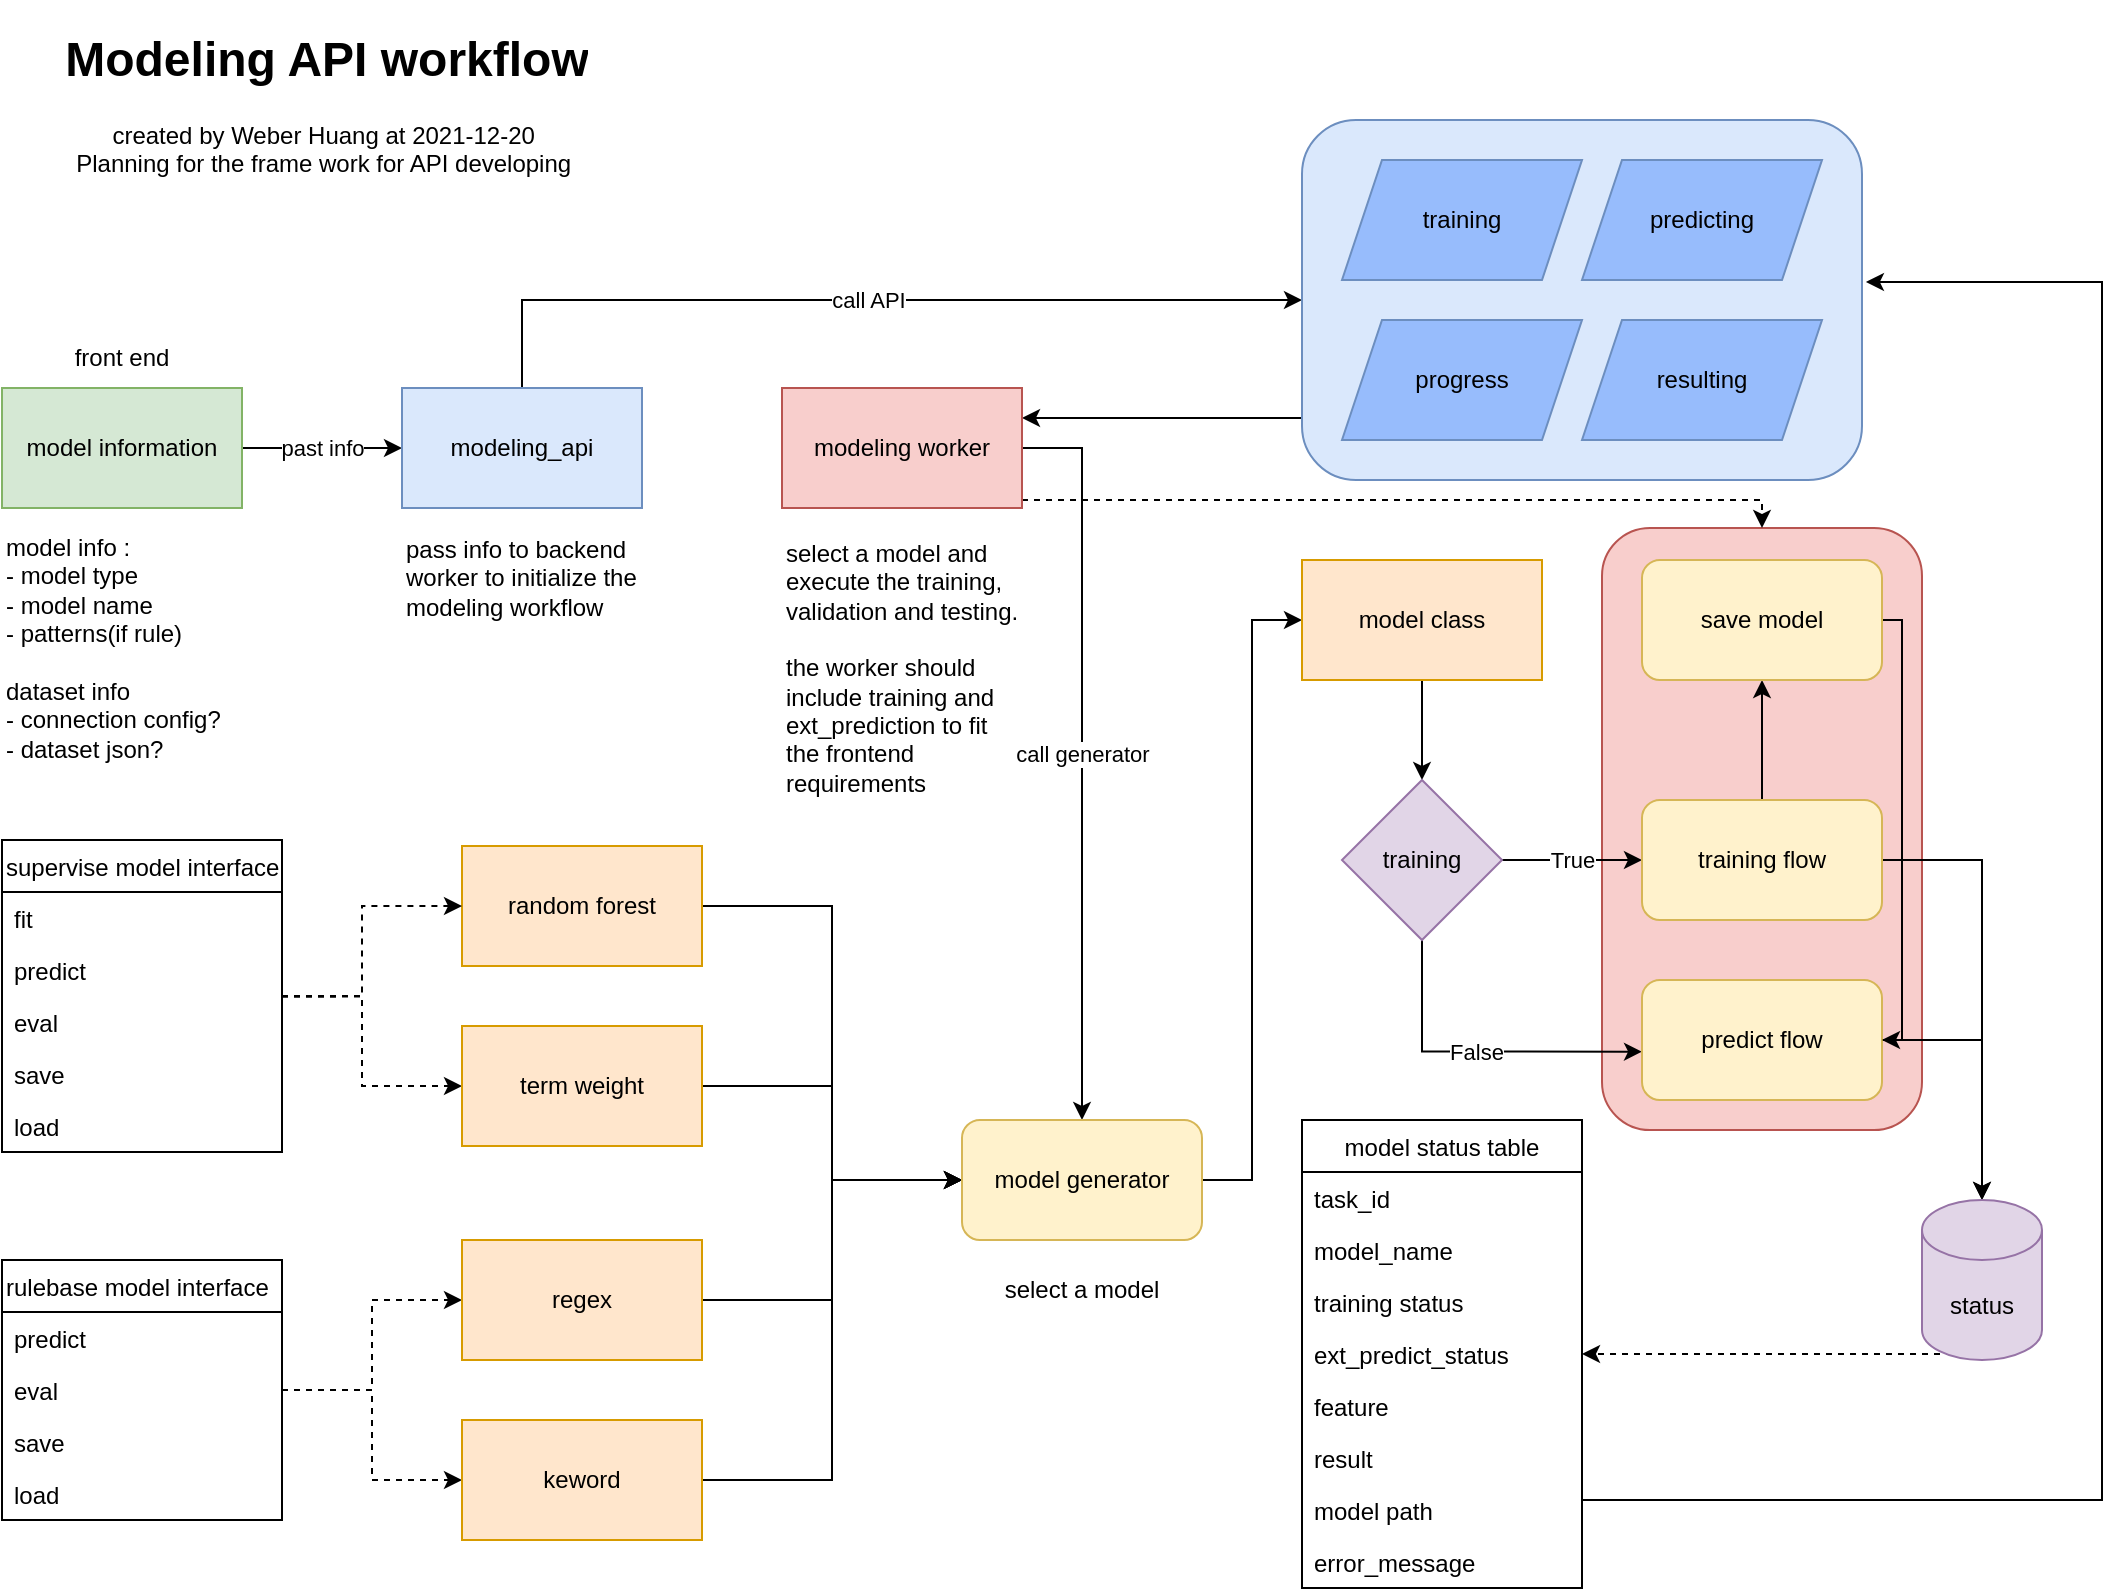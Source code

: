 <mxfile version="15.5.6" type="device" pages="3"><diagram id="o_Kh3x4oxrIOSofBaeMR" name="API planning"><mxGraphModel dx="1422" dy="846" grid="1" gridSize="10" guides="1" tooltips="1" connect="1" arrows="1" fold="1" page="1" pageScale="1" pageWidth="1169" pageHeight="827" math="0" shadow="0"><root><mxCell id="0"/><mxCell id="1" parent="0"/><mxCell id="mBp6dwfjE4HnLQVGmUGq-87" value="" style="rounded=1;whiteSpace=wrap;html=1;fillColor=#f8cecc;align=center;strokeColor=#b85450;" vertex="1" parent="1"><mxGeometry x="870" y="274" width="160" height="301" as="geometry"/></mxCell><mxCell id="mBp6dwfjE4HnLQVGmUGq-78" style="edgeStyle=orthogonalEdgeStyle;rounded=0;orthogonalLoop=1;jettySize=auto;html=1;entryX=1;entryY=0.25;entryDx=0;entryDy=0;" edge="1" parent="1" source="mBp6dwfjE4HnLQVGmUGq-76" target="mBp6dwfjE4HnLQVGmUGq-3"><mxGeometry relative="1" as="geometry"><Array as="points"><mxPoint x="690" y="219"/><mxPoint x="690" y="219"/></Array></mxGeometry></mxCell><mxCell id="mBp6dwfjE4HnLQVGmUGq-7" value="past info" style="edgeStyle=orthogonalEdgeStyle;rounded=0;orthogonalLoop=1;jettySize=auto;html=1;entryX=0;entryY=0.5;entryDx=0;entryDy=0;" edge="1" parent="1" source="mBp6dwfjE4HnLQVGmUGq-1" target="mBp6dwfjE4HnLQVGmUGq-2"><mxGeometry relative="1" as="geometry"/></mxCell><mxCell id="mBp6dwfjE4HnLQVGmUGq-1" value="model information" style="rounded=0;whiteSpace=wrap;html=1;fillColor=#d5e8d4;strokeColor=#82b366;" vertex="1" parent="1"><mxGeometry x="70" y="204" width="120" height="60" as="geometry"/></mxCell><mxCell id="mBp6dwfjE4HnLQVGmUGq-77" value="call API" style="edgeStyle=orthogonalEdgeStyle;rounded=0;orthogonalLoop=1;jettySize=auto;html=1;entryX=0;entryY=0.5;entryDx=0;entryDy=0;" edge="1" parent="1" source="mBp6dwfjE4HnLQVGmUGq-2" target="mBp6dwfjE4HnLQVGmUGq-76"><mxGeometry relative="1" as="geometry"><Array as="points"><mxPoint x="330" y="160"/></Array></mxGeometry></mxCell><mxCell id="mBp6dwfjE4HnLQVGmUGq-2" value="modeling_api" style="rounded=0;whiteSpace=wrap;html=1;fillColor=#dae8fc;strokeColor=#6c8ebf;" vertex="1" parent="1"><mxGeometry x="270" y="204" width="120" height="60" as="geometry"/></mxCell><mxCell id="mBp6dwfjE4HnLQVGmUGq-39" value="call generator" style="edgeStyle=orthogonalEdgeStyle;rounded=0;orthogonalLoop=1;jettySize=auto;html=1;entryX=0.5;entryY=0;entryDx=0;entryDy=0;" edge="1" parent="1" source="mBp6dwfjE4HnLQVGmUGq-3" target="mBp6dwfjE4HnLQVGmUGq-33"><mxGeometry relative="1" as="geometry"><Array as="points"><mxPoint x="610" y="234"/></Array></mxGeometry></mxCell><mxCell id="mBp6dwfjE4HnLQVGmUGq-90" style="edgeStyle=orthogonalEdgeStyle;rounded=0;orthogonalLoop=1;jettySize=auto;html=1;dashed=1;" edge="1" parent="1" source="mBp6dwfjE4HnLQVGmUGq-3" target="mBp6dwfjE4HnLQVGmUGq-87"><mxGeometry relative="1" as="geometry"><Array as="points"><mxPoint x="950" y="260"/></Array></mxGeometry></mxCell><mxCell id="mBp6dwfjE4HnLQVGmUGq-3" value="modeling worker" style="rounded=0;whiteSpace=wrap;html=1;fillColor=#f8cecc;strokeColor=#b85450;" vertex="1" parent="1"><mxGeometry x="460" y="204" width="120" height="60" as="geometry"/></mxCell><mxCell id="mBp6dwfjE4HnLQVGmUGq-4" value="model info :&amp;nbsp;&lt;br&gt;- model type&lt;br&gt;- model name&lt;br&gt;- patterns(if rule)&lt;br&gt;&lt;br&gt;dataset info&lt;br&gt;- connection config?&lt;br&gt;- dataset json?&lt;br&gt;" style="text;html=1;strokeColor=none;fillColor=none;align=left;verticalAlign=middle;whiteSpace=wrap;rounded=0;" vertex="1" parent="1"><mxGeometry x="70" y="274" width="120" height="120" as="geometry"/></mxCell><mxCell id="mBp6dwfjE4HnLQVGmUGq-5" value="pass info to backend worker to initialize the modeling workflow" style="text;html=1;strokeColor=none;fillColor=none;align=left;verticalAlign=middle;whiteSpace=wrap;rounded=0;" vertex="1" parent="1"><mxGeometry x="270" y="274" width="120" height="50" as="geometry"/></mxCell><mxCell id="mBp6dwfjE4HnLQVGmUGq-6" value="select a model and execute the training, validation and testing.&lt;br&gt;&lt;br&gt;the worker should include training and ext_prediction to fit the frontend requirements" style="text;html=1;strokeColor=none;fillColor=none;align=left;verticalAlign=middle;whiteSpace=wrap;rounded=0;" vertex="1" parent="1"><mxGeometry x="460" y="274" width="120" height="140" as="geometry"/></mxCell><mxCell id="mBp6dwfjE4HnLQVGmUGq-30" style="edgeStyle=orthogonalEdgeStyle;rounded=0;orthogonalLoop=1;jettySize=auto;html=1;entryX=0;entryY=0.5;entryDx=0;entryDy=0;dashed=1;" edge="1" parent="1" source="mBp6dwfjE4HnLQVGmUGq-9" target="mBp6dwfjE4HnLQVGmUGq-24"><mxGeometry relative="1" as="geometry"><Array as="points"><mxPoint x="250" y="508"/><mxPoint x="250" y="553"/></Array></mxGeometry></mxCell><mxCell id="mBp6dwfjE4HnLQVGmUGq-9" value="supervise model interface" style="swimlane;fontStyle=0;childLayout=stackLayout;horizontal=1;startSize=26;fillColor=none;horizontalStack=0;resizeParent=1;resizeParentMax=0;resizeLast=0;collapsible=1;marginBottom=0;align=left;" vertex="1" parent="1"><mxGeometry x="70" y="430" width="140" height="156" as="geometry"><mxRectangle x="990" y="58" width="170" height="26" as="alternateBounds"/></mxGeometry></mxCell><mxCell id="mBp6dwfjE4HnLQVGmUGq-11" value="fit" style="text;strokeColor=none;fillColor=none;align=left;verticalAlign=top;spacingLeft=4;spacingRight=4;overflow=hidden;rotatable=0;points=[[0,0.5],[1,0.5]];portConstraint=eastwest;" vertex="1" parent="mBp6dwfjE4HnLQVGmUGq-9"><mxGeometry y="26" width="140" height="26" as="geometry"/></mxCell><mxCell id="mBp6dwfjE4HnLQVGmUGq-12" value="predict&#10;" style="text;strokeColor=none;fillColor=none;align=left;verticalAlign=top;spacingLeft=4;spacingRight=4;overflow=hidden;rotatable=0;points=[[0,0.5],[1,0.5]];portConstraint=eastwest;" vertex="1" parent="mBp6dwfjE4HnLQVGmUGq-9"><mxGeometry y="52" width="140" height="26" as="geometry"/></mxCell><mxCell id="mBp6dwfjE4HnLQVGmUGq-14" value="eval" style="text;strokeColor=none;fillColor=none;align=left;verticalAlign=top;spacingLeft=4;spacingRight=4;overflow=hidden;rotatable=0;points=[[0,0.5],[1,0.5]];portConstraint=eastwest;" vertex="1" parent="mBp6dwfjE4HnLQVGmUGq-9"><mxGeometry y="78" width="140" height="26" as="geometry"/></mxCell><mxCell id="mBp6dwfjE4HnLQVGmUGq-15" value="save" style="text;strokeColor=none;fillColor=none;align=left;verticalAlign=top;spacingLeft=4;spacingRight=4;overflow=hidden;rotatable=0;points=[[0,0.5],[1,0.5]];portConstraint=eastwest;" vertex="1" parent="mBp6dwfjE4HnLQVGmUGq-9"><mxGeometry y="104" width="140" height="26" as="geometry"/></mxCell><mxCell id="mBp6dwfjE4HnLQVGmUGq-16" value="load" style="text;strokeColor=none;fillColor=none;align=left;verticalAlign=top;spacingLeft=4;spacingRight=4;overflow=hidden;rotatable=0;points=[[0,0.5],[1,0.5]];portConstraint=eastwest;" vertex="1" parent="mBp6dwfjE4HnLQVGmUGq-9"><mxGeometry y="130" width="140" height="26" as="geometry"/></mxCell><mxCell id="mBp6dwfjE4HnLQVGmUGq-31" style="edgeStyle=orthogonalEdgeStyle;rounded=0;orthogonalLoop=1;jettySize=auto;html=1;entryX=0;entryY=0.5;entryDx=0;entryDy=0;dashed=1;" edge="1" parent="1" source="mBp6dwfjE4HnLQVGmUGq-17" target="mBp6dwfjE4HnLQVGmUGq-26"><mxGeometry relative="1" as="geometry"/></mxCell><mxCell id="mBp6dwfjE4HnLQVGmUGq-32" style="edgeStyle=orthogonalEdgeStyle;rounded=0;orthogonalLoop=1;jettySize=auto;html=1;entryX=0;entryY=0.5;entryDx=0;entryDy=0;dashed=1;" edge="1" parent="1" source="mBp6dwfjE4HnLQVGmUGq-17" target="mBp6dwfjE4HnLQVGmUGq-27"><mxGeometry relative="1" as="geometry"/></mxCell><mxCell id="mBp6dwfjE4HnLQVGmUGq-17" value="rulebase model interface" style="swimlane;fontStyle=0;childLayout=stackLayout;horizontal=1;startSize=26;fillColor=none;horizontalStack=0;resizeParent=1;resizeParentMax=0;resizeLast=0;collapsible=1;marginBottom=0;align=left;" vertex="1" parent="1"><mxGeometry x="70" y="640" width="140" height="130" as="geometry"><mxRectangle x="990" y="58" width="170" height="26" as="alternateBounds"/></mxGeometry></mxCell><mxCell id="mBp6dwfjE4HnLQVGmUGq-19" value="predict&#10;" style="text;strokeColor=none;fillColor=none;align=left;verticalAlign=top;spacingLeft=4;spacingRight=4;overflow=hidden;rotatable=0;points=[[0,0.5],[1,0.5]];portConstraint=eastwest;" vertex="1" parent="mBp6dwfjE4HnLQVGmUGq-17"><mxGeometry y="26" width="140" height="26" as="geometry"/></mxCell><mxCell id="mBp6dwfjE4HnLQVGmUGq-20" value="eval" style="text;strokeColor=none;fillColor=none;align=left;verticalAlign=top;spacingLeft=4;spacingRight=4;overflow=hidden;rotatable=0;points=[[0,0.5],[1,0.5]];portConstraint=eastwest;" vertex="1" parent="mBp6dwfjE4HnLQVGmUGq-17"><mxGeometry y="52" width="140" height="26" as="geometry"/></mxCell><mxCell id="mBp6dwfjE4HnLQVGmUGq-21" value="save" style="text;strokeColor=none;fillColor=none;align=left;verticalAlign=top;spacingLeft=4;spacingRight=4;overflow=hidden;rotatable=0;points=[[0,0.5],[1,0.5]];portConstraint=eastwest;" vertex="1" parent="mBp6dwfjE4HnLQVGmUGq-17"><mxGeometry y="78" width="140" height="26" as="geometry"/></mxCell><mxCell id="mBp6dwfjE4HnLQVGmUGq-22" value="load" style="text;strokeColor=none;fillColor=none;align=left;verticalAlign=top;spacingLeft=4;spacingRight=4;overflow=hidden;rotatable=0;points=[[0,0.5],[1,0.5]];portConstraint=eastwest;" vertex="1" parent="mBp6dwfjE4HnLQVGmUGq-17"><mxGeometry y="104" width="140" height="26" as="geometry"/></mxCell><mxCell id="mBp6dwfjE4HnLQVGmUGq-35" style="edgeStyle=orthogonalEdgeStyle;rounded=0;orthogonalLoop=1;jettySize=auto;html=1;entryX=0;entryY=0.5;entryDx=0;entryDy=0;" edge="1" parent="1" source="mBp6dwfjE4HnLQVGmUGq-23" target="mBp6dwfjE4HnLQVGmUGq-33"><mxGeometry relative="1" as="geometry"/></mxCell><mxCell id="mBp6dwfjE4HnLQVGmUGq-23" value="random forest" style="rounded=0;whiteSpace=wrap;html=1;align=center;fillColor=#ffe6cc;strokeColor=#d79b00;" vertex="1" parent="1"><mxGeometry x="300" y="433" width="120" height="60" as="geometry"/></mxCell><mxCell id="mBp6dwfjE4HnLQVGmUGq-36" style="edgeStyle=orthogonalEdgeStyle;rounded=0;orthogonalLoop=1;jettySize=auto;html=1;" edge="1" parent="1" source="mBp6dwfjE4HnLQVGmUGq-24" target="mBp6dwfjE4HnLQVGmUGq-33"><mxGeometry relative="1" as="geometry"/></mxCell><mxCell id="mBp6dwfjE4HnLQVGmUGq-24" value="term weight" style="rounded=0;whiteSpace=wrap;html=1;align=center;fillColor=#ffe6cc;strokeColor=#d79b00;" vertex="1" parent="1"><mxGeometry x="300" y="523" width="120" height="60" as="geometry"/></mxCell><mxCell id="mBp6dwfjE4HnLQVGmUGq-37" style="edgeStyle=orthogonalEdgeStyle;rounded=0;orthogonalLoop=1;jettySize=auto;html=1;entryX=0;entryY=0.5;entryDx=0;entryDy=0;" edge="1" parent="1" source="mBp6dwfjE4HnLQVGmUGq-26" target="mBp6dwfjE4HnLQVGmUGq-33"><mxGeometry relative="1" as="geometry"/></mxCell><mxCell id="mBp6dwfjE4HnLQVGmUGq-26" value="regex" style="rounded=0;whiteSpace=wrap;html=1;align=center;fillColor=#ffe6cc;strokeColor=#d79b00;" vertex="1" parent="1"><mxGeometry x="300" y="630" width="120" height="60" as="geometry"/></mxCell><mxCell id="mBp6dwfjE4HnLQVGmUGq-38" style="edgeStyle=orthogonalEdgeStyle;rounded=0;orthogonalLoop=1;jettySize=auto;html=1;entryX=0;entryY=0.5;entryDx=0;entryDy=0;" edge="1" parent="1" source="mBp6dwfjE4HnLQVGmUGq-27" target="mBp6dwfjE4HnLQVGmUGq-33"><mxGeometry relative="1" as="geometry"/></mxCell><mxCell id="mBp6dwfjE4HnLQVGmUGq-27" value="keword" style="rounded=0;whiteSpace=wrap;html=1;align=center;fillColor=#ffe6cc;strokeColor=#d79b00;" vertex="1" parent="1"><mxGeometry x="300" y="720" width="120" height="60" as="geometry"/></mxCell><mxCell id="mBp6dwfjE4HnLQVGmUGq-29" style="edgeStyle=orthogonalEdgeStyle;rounded=0;orthogonalLoop=1;jettySize=auto;html=1;entryX=0;entryY=0.5;entryDx=0;entryDy=0;dashed=1;exitX=1;exitY=0.013;exitDx=0;exitDy=0;exitPerimeter=0;" edge="1" parent="1" source="mBp6dwfjE4HnLQVGmUGq-14" target="mBp6dwfjE4HnLQVGmUGq-23"><mxGeometry relative="1" as="geometry"><Array as="points"><mxPoint x="250" y="508"/><mxPoint x="250" y="463"/></Array></mxGeometry></mxCell><mxCell id="mBp6dwfjE4HnLQVGmUGq-45" style="edgeStyle=orthogonalEdgeStyle;rounded=0;orthogonalLoop=1;jettySize=auto;html=1;entryX=0;entryY=0.5;entryDx=0;entryDy=0;" edge="1" parent="1" source="mBp6dwfjE4HnLQVGmUGq-33" target="mBp6dwfjE4HnLQVGmUGq-44"><mxGeometry relative="1" as="geometry"/></mxCell><mxCell id="mBp6dwfjE4HnLQVGmUGq-33" value="model generator" style="rounded=1;whiteSpace=wrap;html=1;align=center;fillColor=#fff2cc;strokeColor=#d6b656;" vertex="1" parent="1"><mxGeometry x="550" y="570" width="120" height="60" as="geometry"/></mxCell><mxCell id="mBp6dwfjE4HnLQVGmUGq-34" value="&lt;h1&gt;Modeling API workflow&lt;/h1&gt;&lt;div&gt;created by Weber Huang at 2021-12-20&amp;nbsp;&lt;/div&gt;&lt;div&gt;Planning for the frame work for API developing&amp;nbsp;&lt;/div&gt;" style="text;html=1;strokeColor=none;fillColor=none;spacing=5;spacingTop=-20;whiteSpace=wrap;overflow=hidden;rounded=0;align=center;" vertex="1" parent="1"><mxGeometry x="70" y="20" width="325" height="80" as="geometry"/></mxCell><mxCell id="mBp6dwfjE4HnLQVGmUGq-46" style="edgeStyle=orthogonalEdgeStyle;rounded=0;orthogonalLoop=1;jettySize=auto;html=1;entryX=0.5;entryY=0;entryDx=0;entryDy=0;" edge="1" parent="1" source="mBp6dwfjE4HnLQVGmUGq-44" target="mBp6dwfjE4HnLQVGmUGq-47"><mxGeometry relative="1" as="geometry"><mxPoint x="780" y="396" as="targetPoint"/></mxGeometry></mxCell><mxCell id="mBp6dwfjE4HnLQVGmUGq-44" value="model class" style="rounded=0;whiteSpace=wrap;html=1;align=center;fillColor=#ffe6cc;strokeColor=#d79b00;" vertex="1" parent="1"><mxGeometry x="720" y="290" width="120" height="60" as="geometry"/></mxCell><mxCell id="mBp6dwfjE4HnLQVGmUGq-50" value="True" style="edgeStyle=orthogonalEdgeStyle;rounded=0;orthogonalLoop=1;jettySize=auto;html=1;entryX=0;entryY=0.5;entryDx=0;entryDy=0;" edge="1" parent="1" source="mBp6dwfjE4HnLQVGmUGq-47" target="mBp6dwfjE4HnLQVGmUGq-49"><mxGeometry relative="1" as="geometry"/></mxCell><mxCell id="mBp6dwfjE4HnLQVGmUGq-54" value="False" style="edgeStyle=orthogonalEdgeStyle;rounded=0;orthogonalLoop=1;jettySize=auto;html=1;entryX=0;entryY=0.597;entryDx=0;entryDy=0;entryPerimeter=0;" edge="1" parent="1" source="mBp6dwfjE4HnLQVGmUGq-47" target="mBp6dwfjE4HnLQVGmUGq-51"><mxGeometry relative="1" as="geometry"><Array as="points"><mxPoint x="780" y="536"/></Array></mxGeometry></mxCell><mxCell id="mBp6dwfjE4HnLQVGmUGq-47" value="training" style="rhombus;whiteSpace=wrap;html=1;align=center;fillColor=#e1d5e7;strokeColor=#9673a6;" vertex="1" parent="1"><mxGeometry x="740" y="400" width="80" height="80" as="geometry"/></mxCell><mxCell id="mBp6dwfjE4HnLQVGmUGq-56" style="edgeStyle=orthogonalEdgeStyle;rounded=0;orthogonalLoop=1;jettySize=auto;html=1;entryX=0.5;entryY=0;entryDx=0;entryDy=0;entryPerimeter=0;" edge="1" parent="1" source="mBp6dwfjE4HnLQVGmUGq-49" target="mBp6dwfjE4HnLQVGmUGq-55"><mxGeometry relative="1" as="geometry"/></mxCell><mxCell id="mBp6dwfjE4HnLQVGmUGq-82" value="" style="edgeStyle=orthogonalEdgeStyle;rounded=0;orthogonalLoop=1;jettySize=auto;html=1;" edge="1" parent="1" source="mBp6dwfjE4HnLQVGmUGq-49" target="mBp6dwfjE4HnLQVGmUGq-81"><mxGeometry relative="1" as="geometry"/></mxCell><mxCell id="mBp6dwfjE4HnLQVGmUGq-49" value="training flow" style="rounded=1;whiteSpace=wrap;html=1;align=center;fillColor=#fff2cc;strokeColor=#d6b656;" vertex="1" parent="1"><mxGeometry x="890" y="410" width="120" height="60" as="geometry"/></mxCell><mxCell id="mBp6dwfjE4HnLQVGmUGq-57" style="edgeStyle=orthogonalEdgeStyle;rounded=0;orthogonalLoop=1;jettySize=auto;html=1;entryX=0.5;entryY=0;entryDx=0;entryDy=0;entryPerimeter=0;" edge="1" parent="1" source="mBp6dwfjE4HnLQVGmUGq-51" target="mBp6dwfjE4HnLQVGmUGq-55"><mxGeometry relative="1" as="geometry"><Array as="points"><mxPoint x="1060" y="530"/></Array></mxGeometry></mxCell><mxCell id="mBp6dwfjE4HnLQVGmUGq-51" value="predict flow" style="rounded=1;whiteSpace=wrap;html=1;align=center;fillColor=#fff2cc;strokeColor=#d6b656;" vertex="1" parent="1"><mxGeometry x="890" y="500" width="120" height="60" as="geometry"/></mxCell><mxCell id="mBp6dwfjE4HnLQVGmUGq-71" style="edgeStyle=orthogonalEdgeStyle;rounded=0;orthogonalLoop=1;jettySize=auto;html=1;entryX=1;entryY=0.5;entryDx=0;entryDy=0;dashed=1;exitX=0.5;exitY=1;exitDx=0;exitDy=0;exitPerimeter=0;" edge="1" parent="1" source="mBp6dwfjE4HnLQVGmUGq-55" target="mBp6dwfjE4HnLQVGmUGq-67"><mxGeometry relative="1" as="geometry"><Array as="points"><mxPoint x="1060" y="687"/></Array></mxGeometry></mxCell><mxCell id="mBp6dwfjE4HnLQVGmUGq-55" value="status" style="shape=cylinder3;whiteSpace=wrap;html=1;boundedLbl=1;backgroundOutline=1;size=15;align=center;fillColor=#e1d5e7;strokeColor=#9673a6;" vertex="1" parent="1"><mxGeometry x="1030" y="610" width="60" height="80" as="geometry"/></mxCell><mxCell id="mBp6dwfjE4HnLQVGmUGq-86" style="edgeStyle=orthogonalEdgeStyle;rounded=0;orthogonalLoop=1;jettySize=auto;html=1;entryX=1.007;entryY=0.45;entryDx=0;entryDy=0;entryPerimeter=0;" edge="1" parent="1" source="mBp6dwfjE4HnLQVGmUGq-62" target="mBp6dwfjE4HnLQVGmUGq-76"><mxGeometry relative="1" as="geometry"><Array as="points"><mxPoint x="1120" y="760"/><mxPoint x="1120" y="151"/></Array></mxGeometry></mxCell><mxCell id="mBp6dwfjE4HnLQVGmUGq-62" value="model status table" style="swimlane;fontStyle=0;childLayout=stackLayout;horizontal=1;startSize=26;fillColor=none;horizontalStack=0;resizeParent=1;resizeParentMax=0;resizeLast=0;collapsible=1;marginBottom=0;align=center;" vertex="1" parent="1"><mxGeometry x="720" y="570" width="140" height="234" as="geometry"><mxRectangle x="1000" y="583" width="130" height="26" as="alternateBounds"/></mxGeometry></mxCell><mxCell id="mBp6dwfjE4HnLQVGmUGq-63" value="task_id" style="text;strokeColor=none;fillColor=none;align=left;verticalAlign=top;spacingLeft=4;spacingRight=4;overflow=hidden;rotatable=0;points=[[0,0.5],[1,0.5]];portConstraint=eastwest;" vertex="1" parent="mBp6dwfjE4HnLQVGmUGq-62"><mxGeometry y="26" width="140" height="26" as="geometry"/></mxCell><mxCell id="mBp6dwfjE4HnLQVGmUGq-69" value="model_name" style="text;strokeColor=none;fillColor=none;align=left;verticalAlign=top;spacingLeft=4;spacingRight=4;overflow=hidden;rotatable=0;points=[[0,0.5],[1,0.5]];portConstraint=eastwest;" vertex="1" parent="mBp6dwfjE4HnLQVGmUGq-62"><mxGeometry y="52" width="140" height="26" as="geometry"/></mxCell><mxCell id="mBp6dwfjE4HnLQVGmUGq-68" value="training status" style="text;strokeColor=none;fillColor=none;align=left;verticalAlign=top;spacingLeft=4;spacingRight=4;overflow=hidden;rotatable=0;points=[[0,0.5],[1,0.5]];portConstraint=eastwest;" vertex="1" parent="mBp6dwfjE4HnLQVGmUGq-62"><mxGeometry y="78" width="140" height="26" as="geometry"/></mxCell><mxCell id="mBp6dwfjE4HnLQVGmUGq-67" value="ext_predict_status" style="text;strokeColor=none;fillColor=none;align=left;verticalAlign=top;spacingLeft=4;spacingRight=4;overflow=hidden;rotatable=0;points=[[0,0.5],[1,0.5]];portConstraint=eastwest;" vertex="1" parent="mBp6dwfjE4HnLQVGmUGq-62"><mxGeometry y="104" width="140" height="26" as="geometry"/></mxCell><mxCell id="mBp6dwfjE4HnLQVGmUGq-66" value="feature" style="text;strokeColor=none;fillColor=none;align=left;verticalAlign=top;spacingLeft=4;spacingRight=4;overflow=hidden;rotatable=0;points=[[0,0.5],[1,0.5]];portConstraint=eastwest;" vertex="1" parent="mBp6dwfjE4HnLQVGmUGq-62"><mxGeometry y="130" width="140" height="26" as="geometry"/></mxCell><mxCell id="mBp6dwfjE4HnLQVGmUGq-84" value="result" style="text;strokeColor=none;fillColor=none;align=left;verticalAlign=top;spacingLeft=4;spacingRight=4;overflow=hidden;rotatable=0;points=[[0,0.5],[1,0.5]];portConstraint=eastwest;" vertex="1" parent="mBp6dwfjE4HnLQVGmUGq-62"><mxGeometry y="156" width="140" height="26" as="geometry"/></mxCell><mxCell id="mBp6dwfjE4HnLQVGmUGq-64" value="model path" style="text;strokeColor=none;fillColor=none;align=left;verticalAlign=top;spacingLeft=4;spacingRight=4;overflow=hidden;rotatable=0;points=[[0,0.5],[1,0.5]];portConstraint=eastwest;" vertex="1" parent="mBp6dwfjE4HnLQVGmUGq-62"><mxGeometry y="182" width="140" height="26" as="geometry"/></mxCell><mxCell id="mBp6dwfjE4HnLQVGmUGq-70" value="error_message" style="text;strokeColor=none;fillColor=none;align=left;verticalAlign=top;spacingLeft=4;spacingRight=4;overflow=hidden;rotatable=0;points=[[0,0.5],[1,0.5]];portConstraint=eastwest;" vertex="1" parent="mBp6dwfjE4HnLQVGmUGq-62"><mxGeometry y="208" width="140" height="26" as="geometry"/></mxCell><mxCell id="mBp6dwfjE4HnLQVGmUGq-79" value="select a model" style="text;html=1;strokeColor=none;fillColor=none;align=center;verticalAlign=middle;whiteSpace=wrap;rounded=0;" vertex="1" parent="1"><mxGeometry x="565" y="640" width="90" height="30" as="geometry"/></mxCell><mxCell id="mBp6dwfjE4HnLQVGmUGq-89" style="edgeStyle=orthogonalEdgeStyle;rounded=0;orthogonalLoop=1;jettySize=auto;html=1;entryX=1;entryY=0.5;entryDx=0;entryDy=0;" edge="1" parent="1" source="mBp6dwfjE4HnLQVGmUGq-81" target="mBp6dwfjE4HnLQVGmUGq-51"><mxGeometry relative="1" as="geometry"><Array as="points"><mxPoint x="1020" y="320"/><mxPoint x="1020" y="530"/></Array></mxGeometry></mxCell><mxCell id="mBp6dwfjE4HnLQVGmUGq-81" value="save model" style="whiteSpace=wrap;html=1;rounded=1;fillColor=#fff2cc;strokeColor=#d6b656;" vertex="1" parent="1"><mxGeometry x="890" y="290" width="120" height="60" as="geometry"/></mxCell><mxCell id="mBp6dwfjE4HnLQVGmUGq-83" value="front end" style="text;html=1;strokeColor=none;fillColor=none;align=center;verticalAlign=middle;whiteSpace=wrap;rounded=0;" vertex="1" parent="1"><mxGeometry x="100" y="174" width="60" height="30" as="geometry"/></mxCell><mxCell id="AgFD8A6Jo3JKrMq4BEZc-1" value="" style="group" vertex="1" connectable="0" parent="1"><mxGeometry x="720" y="70" width="280" height="180" as="geometry"/></mxCell><mxCell id="mBp6dwfjE4HnLQVGmUGq-76" value="" style="rounded=1;whiteSpace=wrap;html=1;align=center;fillColor=#dae8fc;strokeColor=#6c8ebf;" vertex="1" parent="AgFD8A6Jo3JKrMq4BEZc-1"><mxGeometry width="280" height="180" as="geometry"/></mxCell><mxCell id="mBp6dwfjE4HnLQVGmUGq-72" value="training" style="shape=parallelogram;perimeter=parallelogramPerimeter;whiteSpace=wrap;html=1;fixedSize=1;align=center;fillColor=#97BCFC;strokeColor=#6c8ebf;" vertex="1" parent="AgFD8A6Jo3JKrMq4BEZc-1"><mxGeometry x="20" y="20" width="120" height="60" as="geometry"/></mxCell><mxCell id="mBp6dwfjE4HnLQVGmUGq-73" value="predicting" style="shape=parallelogram;perimeter=parallelogramPerimeter;whiteSpace=wrap;html=1;fixedSize=1;align=center;fillColor=#97BCFC;strokeColor=#6c8ebf;" vertex="1" parent="AgFD8A6Jo3JKrMq4BEZc-1"><mxGeometry x="140" y="20" width="120" height="60" as="geometry"/></mxCell><mxCell id="mBp6dwfjE4HnLQVGmUGq-74" value="progress" style="shape=parallelogram;perimeter=parallelogramPerimeter;whiteSpace=wrap;html=1;fixedSize=1;align=center;fillColor=#97BCFC;strokeColor=#6c8ebf;" vertex="1" parent="AgFD8A6Jo3JKrMq4BEZc-1"><mxGeometry x="20" y="100" width="120" height="60" as="geometry"/></mxCell><mxCell id="mBp6dwfjE4HnLQVGmUGq-75" value="resulting" style="shape=parallelogram;perimeter=parallelogramPerimeter;whiteSpace=wrap;html=1;fixedSize=1;align=center;fillColor=#97BCFC;strokeColor=#6c8ebf;" vertex="1" parent="AgFD8A6Jo3JKrMq4BEZc-1"><mxGeometry x="140" y="100" width="120" height="60" as="geometry"/></mxCell></root></mxGraphModel></diagram><diagram id="ILK3qnmkNq8_Pb96BD6S" name="API"><mxGraphModel dx="1185" dy="705" grid="1" gridSize="10" guides="1" tooltips="1" connect="1" arrows="1" fold="1" page="1" pageScale="1" pageWidth="1169" pageHeight="827" math="0" shadow="0"><root><mxCell id="cCBk2UogCF49ds1I8SbL-0"/><mxCell id="cCBk2UogCF49ds1I8SbL-1" parent="cCBk2UogCF49ds1I8SbL-0"/><mxCell id="8WzvVYzUQb8g-lDpJlll-2" value="training" style="shape=parallelogram;perimeter=parallelogramPerimeter;whiteSpace=wrap;html=1;fixedSize=1;align=center;fillColor=#97BCFC;strokeColor=#6c8ebf;" vertex="1" parent="cCBk2UogCF49ds1I8SbL-1"><mxGeometry x="280" y="70" width="120" height="60" as="geometry"/></mxCell><mxCell id="8WzvVYzUQb8g-lDpJlll-3" value="predicting" style="shape=parallelogram;perimeter=parallelogramPerimeter;whiteSpace=wrap;html=1;fixedSize=1;align=center;fillColor=#97BCFC;strokeColor=#6c8ebf;" vertex="1" parent="cCBk2UogCF49ds1I8SbL-1"><mxGeometry x="270" y="260" width="120" height="60" as="geometry"/></mxCell><mxCell id="8WzvVYzUQb8g-lDpJlll-4" value="progress" style="shape=parallelogram;perimeter=parallelogramPerimeter;whiteSpace=wrap;html=1;fixedSize=1;align=center;fillColor=#97BCFC;strokeColor=#6c8ebf;" vertex="1" parent="cCBk2UogCF49ds1I8SbL-1"><mxGeometry x="270" y="440" width="120" height="60" as="geometry"/></mxCell><mxCell id="8WzvVYzUQb8g-lDpJlll-5" value="resulting" style="shape=parallelogram;perimeter=parallelogramPerimeter;whiteSpace=wrap;html=1;fixedSize=1;align=center;fillColor=#97BCFC;strokeColor=#6c8ebf;" vertex="1" parent="cCBk2UogCF49ds1I8SbL-1"><mxGeometry x="270" y="600" width="120" height="60" as="geometry"/></mxCell><mxCell id="8WzvVYzUQb8g-lDpJlll-6" value="Users create training task from site, executing training flow and return task_id" style="text;html=1;strokeColor=none;fillColor=none;align=left;verticalAlign=middle;whiteSpace=wrap;rounded=0;" vertex="1" parent="cCBk2UogCF49ds1I8SbL-1"><mxGeometry x="280" y="140" width="100" height="90" as="geometry"/></mxCell><mxCell id="8WzvVYzUQb8g-lDpJlll-7" value="Users create a ext predicting task from site, predicting result" style="text;html=1;strokeColor=none;fillColor=none;align=left;verticalAlign=middle;whiteSpace=wrap;rounded=0;" vertex="1" parent="cCBk2UogCF49ds1I8SbL-1"><mxGeometry x="270" y="330" width="100" height="80" as="geometry"/></mxCell><mxCell id="8WzvVYzUQb8g-lDpJlll-8" value="Users ask for the status of tasks" style="text;html=1;strokeColor=none;fillColor=none;align=left;verticalAlign=middle;whiteSpace=wrap;rounded=0;" vertex="1" parent="cCBk2UogCF49ds1I8SbL-1"><mxGeometry x="270" y="510" width="100" height="50" as="geometry"/></mxCell><mxCell id="8WzvVYzUQb8g-lDpJlll-10" value="return the result of modeling&amp;nbsp;" style="text;html=1;strokeColor=none;fillColor=none;align=left;verticalAlign=middle;whiteSpace=wrap;rounded=0;" vertex="1" parent="cCBk2UogCF49ds1I8SbL-1"><mxGeometry x="270" y="670" width="100" height="50" as="geometry"/></mxCell></root></mxGraphModel></diagram><diagram id="53OdMrJserSi1weMrvdw" name="Worker"><mxGraphModel dx="1422" dy="846" grid="1" gridSize="10" guides="1" tooltips="1" connect="1" arrows="1" fold="1" page="1" pageScale="1" pageWidth="1169" pageHeight="827" math="0" shadow="0"><root><mxCell id="i_nYBN4lOtSSLADCSK-Y-0"/><mxCell id="i_nYBN4lOtSSLADCSK-Y-1" parent="i_nYBN4lOtSSLADCSK-Y-0"/></root></mxGraphModel></diagram></mxfile>